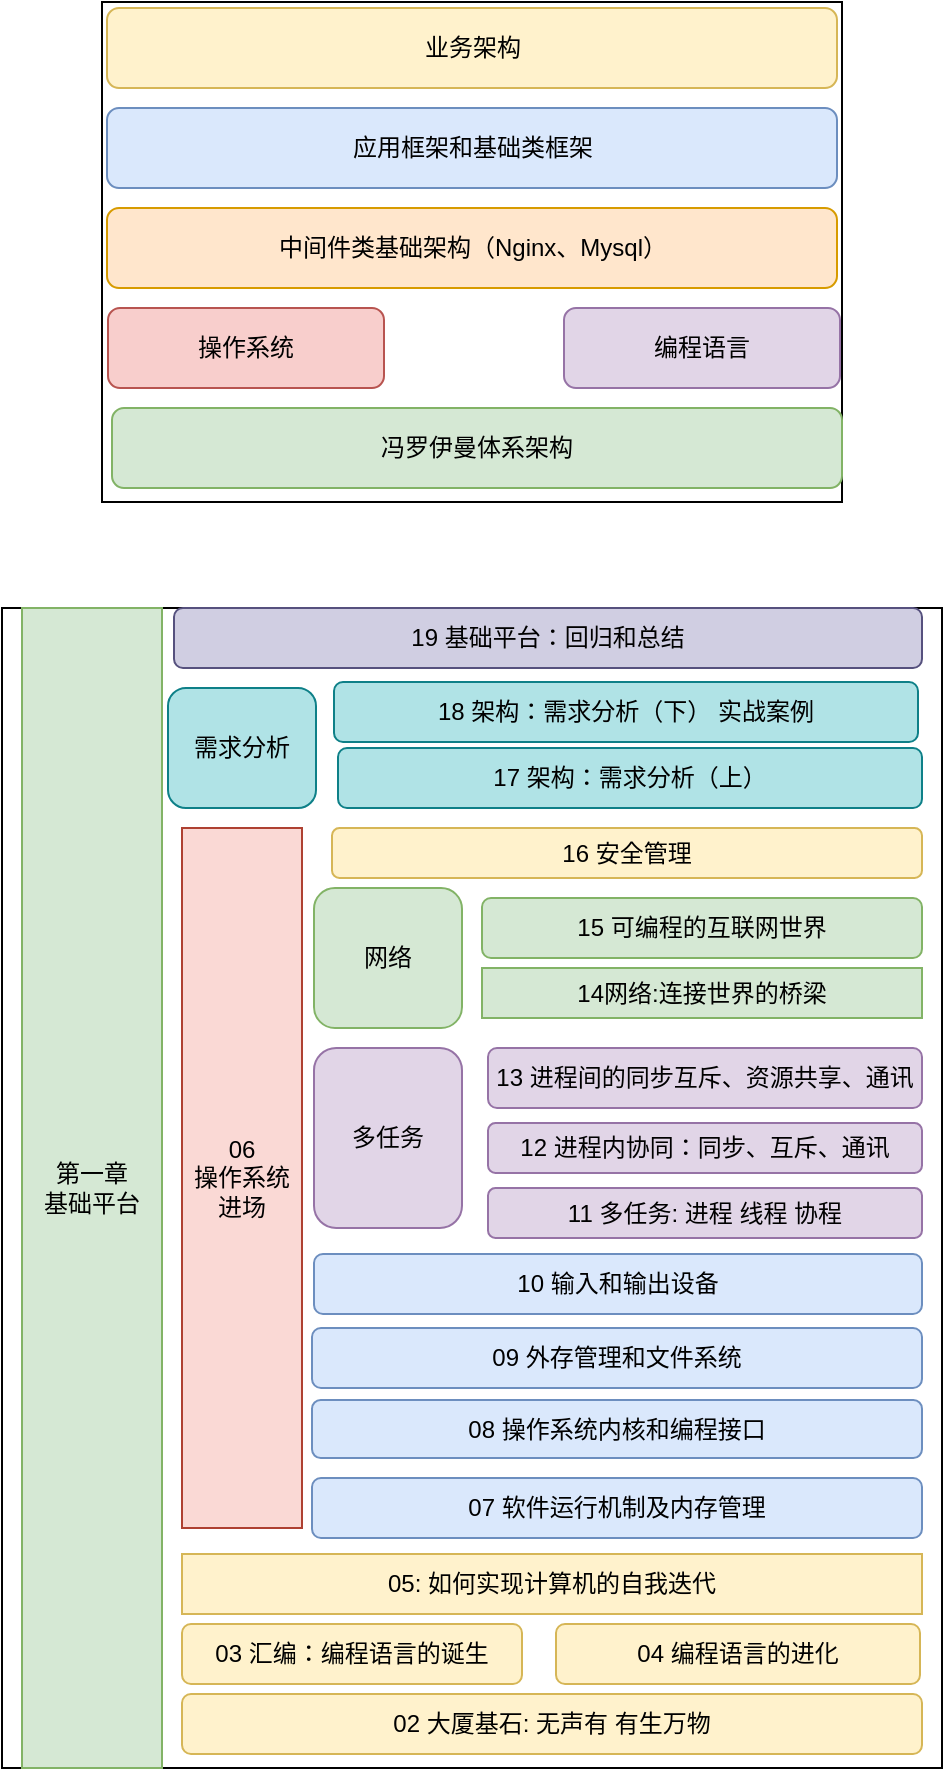<mxfile version="12.1.4" type="github" pages="1">
  <diagram id="ie2R15UFZY9MIA4SNEG5" name="Page-1">
    <mxGraphModel dx="1426" dy="770" grid="1" gridSize="10" guides="1" tooltips="1" connect="1" arrows="1" fold="1" page="1" pageScale="1" pageWidth="827" pageHeight="1169" math="0" shadow="0">
      <root>
        <mxCell id="0"/>
        <mxCell id="1" parent="0"/>
        <mxCell id="ynYYEtKkDQZEI9gL0nNr-7" value="" style="rounded=0;whiteSpace=wrap;html=1;" vertex="1" parent="1">
          <mxGeometry x="190" y="27" width="370" height="250" as="geometry"/>
        </mxCell>
        <mxCell id="6KgcbaHRgwuIXlcrBTEd-1" value="" style="rounded=0;whiteSpace=wrap;html=1;" parent="1" vertex="1">
          <mxGeometry x="140" y="330" width="470" height="580" as="geometry"/>
        </mxCell>
        <mxCell id="6KgcbaHRgwuIXlcrBTEd-2" value="第一章&lt;br&gt;基础平台" style="rounded=0;whiteSpace=wrap;html=1;fillColor=#d5e8d4;strokeColor=#82b366;" parent="1" vertex="1">
          <mxGeometry x="150" y="330" width="70" height="580" as="geometry"/>
        </mxCell>
        <mxCell id="6KgcbaHRgwuIXlcrBTEd-3" value="02 大厦基石: 无声有 有生万物" style="rounded=1;whiteSpace=wrap;html=1;fillColor=#fff2cc;strokeColor=#d6b656;" parent="1" vertex="1">
          <mxGeometry x="230" y="873" width="370" height="30" as="geometry"/>
        </mxCell>
        <mxCell id="6KgcbaHRgwuIXlcrBTEd-4" value="03 汇编：编程语言的诞生" style="rounded=1;whiteSpace=wrap;html=1;fillColor=#fff2cc;strokeColor=#d6b656;" parent="1" vertex="1">
          <mxGeometry x="230" y="838" width="170" height="30" as="geometry"/>
        </mxCell>
        <mxCell id="6KgcbaHRgwuIXlcrBTEd-5" value="04 编程语言的进化" style="rounded=1;whiteSpace=wrap;html=1;fillColor=#fff2cc;strokeColor=#d6b656;" parent="1" vertex="1">
          <mxGeometry x="417" y="838" width="182" height="30" as="geometry"/>
        </mxCell>
        <mxCell id="6KgcbaHRgwuIXlcrBTEd-6" value="05: 如何实现计算机的自我迭代" style="rounded=1;whiteSpace=wrap;html=1;arcSize=0;fillColor=#fff2cc;strokeColor=#d6b656;" parent="1" vertex="1">
          <mxGeometry x="230" y="803" width="370" height="30" as="geometry"/>
        </mxCell>
        <mxCell id="6KgcbaHRgwuIXlcrBTEd-7" value="06 &lt;br&gt;操作系统进场" style="rounded=0;whiteSpace=wrap;html=1;fillColor=#fad9d5;strokeColor=#ae4132;" parent="1" vertex="1">
          <mxGeometry x="230" y="440" width="60" height="350" as="geometry"/>
        </mxCell>
        <mxCell id="6KgcbaHRgwuIXlcrBTEd-8" value="07 软件运行机制及内存管理" style="rounded=1;whiteSpace=wrap;html=1;fillColor=#dae8fc;strokeColor=#6c8ebf;" parent="1" vertex="1">
          <mxGeometry x="295" y="765" width="305" height="30" as="geometry"/>
        </mxCell>
        <mxCell id="6KgcbaHRgwuIXlcrBTEd-9" value="08 操作系统内核和编程接口" style="rounded=1;whiteSpace=wrap;html=1;fillColor=#dae8fc;strokeColor=#6c8ebf;" parent="1" vertex="1">
          <mxGeometry x="295" y="726" width="305" height="29" as="geometry"/>
        </mxCell>
        <mxCell id="6KgcbaHRgwuIXlcrBTEd-10" value="09 外存管理和文件系统" style="rounded=1;whiteSpace=wrap;html=1;fillColor=#dae8fc;strokeColor=#6c8ebf;" parent="1" vertex="1">
          <mxGeometry x="295" y="690" width="305" height="30" as="geometry"/>
        </mxCell>
        <mxCell id="6KgcbaHRgwuIXlcrBTEd-11" value="10 输入和输出设备" style="rounded=1;whiteSpace=wrap;html=1;fillColor=#dae8fc;strokeColor=#6c8ebf;" parent="1" vertex="1">
          <mxGeometry x="296" y="653" width="304" height="30" as="geometry"/>
        </mxCell>
        <mxCell id="6KgcbaHRgwuIXlcrBTEd-12" value="11 多任务: 进程 线程 协程" style="rounded=1;whiteSpace=wrap;html=1;fillColor=#e1d5e7;strokeColor=#9673a6;" parent="1" vertex="1">
          <mxGeometry x="383" y="620" width="217" height="25" as="geometry"/>
        </mxCell>
        <mxCell id="6KgcbaHRgwuIXlcrBTEd-13" value="12 进程内协同：同步、互斥、通讯" style="rounded=1;whiteSpace=wrap;html=1;fillColor=#e1d5e7;strokeColor=#9673a6;" parent="1" vertex="1">
          <mxGeometry x="383" y="587.5" width="217" height="25" as="geometry"/>
        </mxCell>
        <mxCell id="6KgcbaHRgwuIXlcrBTEd-14" value="13 进程间的同步互斥、资源共享、通讯" style="rounded=1;whiteSpace=wrap;html=1;fillColor=#e1d5e7;strokeColor=#9673a6;" parent="1" vertex="1">
          <mxGeometry x="383" y="550" width="217" height="30" as="geometry"/>
        </mxCell>
        <mxCell id="6KgcbaHRgwuIXlcrBTEd-15" value="15 可编程的互联网世界" style="rounded=1;whiteSpace=wrap;html=1;fillColor=#d5e8d4;strokeColor=#82b366;" parent="1" vertex="1">
          <mxGeometry x="380" y="475" width="220" height="30" as="geometry"/>
        </mxCell>
        <mxCell id="6KgcbaHRgwuIXlcrBTEd-16" value="14网络:连接世界的桥梁" style="rounded=1;whiteSpace=wrap;html=1;arcSize=0;fillColor=#d5e8d4;strokeColor=#82b366;" parent="1" vertex="1">
          <mxGeometry x="380" y="510" width="220" height="25" as="geometry"/>
        </mxCell>
        <mxCell id="6KgcbaHRgwuIXlcrBTEd-17" value="17 架构：需求分析（上）" style="rounded=1;whiteSpace=wrap;html=1;fillColor=#b0e3e6;strokeColor=#0e8088;" parent="1" vertex="1">
          <mxGeometry x="308" y="400" width="292" height="30" as="geometry"/>
        </mxCell>
        <mxCell id="6KgcbaHRgwuIXlcrBTEd-18" value="18 架构：需求分析（下） 实战案例" style="rounded=1;whiteSpace=wrap;html=1;fillColor=#b0e3e6;strokeColor=#0e8088;" parent="1" vertex="1">
          <mxGeometry x="306" y="367" width="292" height="30" as="geometry"/>
        </mxCell>
        <mxCell id="6KgcbaHRgwuIXlcrBTEd-19" value="19 基础平台：回归和总结" style="rounded=1;whiteSpace=wrap;html=1;fillColor=#d0cee2;strokeColor=#56517e;" parent="1" vertex="1">
          <mxGeometry x="226" y="330" width="374" height="30" as="geometry"/>
        </mxCell>
        <mxCell id="6KgcbaHRgwuIXlcrBTEd-20" value="多任务" style="rounded=1;whiteSpace=wrap;html=1;fillColor=#e1d5e7;strokeColor=#9673a6;" parent="1" vertex="1">
          <mxGeometry x="296" y="550" width="74" height="90" as="geometry"/>
        </mxCell>
        <mxCell id="6KgcbaHRgwuIXlcrBTEd-21" value="网络" style="rounded=1;whiteSpace=wrap;html=1;fillColor=#d5e8d4;strokeColor=#82b366;" parent="1" vertex="1">
          <mxGeometry x="296" y="470" width="74" height="70" as="geometry"/>
        </mxCell>
        <mxCell id="6KgcbaHRgwuIXlcrBTEd-22" value="16 安全管理" style="rounded=1;whiteSpace=wrap;html=1;fillColor=#fff2cc;strokeColor=#d6b656;" parent="1" vertex="1">
          <mxGeometry x="305" y="440" width="295" height="25" as="geometry"/>
        </mxCell>
        <mxCell id="6KgcbaHRgwuIXlcrBTEd-23" value="需求分析" style="rounded=1;whiteSpace=wrap;html=1;fillColor=#b0e3e6;strokeColor=#0e8088;" parent="1" vertex="1">
          <mxGeometry x="223" y="370" width="74" height="60" as="geometry"/>
        </mxCell>
        <mxCell id="ynYYEtKkDQZEI9gL0nNr-1" value="冯罗伊曼体系架构" style="rounded=1;whiteSpace=wrap;html=1;fillColor=#d5e8d4;strokeColor=#82b366;" vertex="1" parent="1">
          <mxGeometry x="195" y="230" width="365" height="40" as="geometry"/>
        </mxCell>
        <mxCell id="ynYYEtKkDQZEI9gL0nNr-2" value="操作系统" style="rounded=1;whiteSpace=wrap;html=1;fillColor=#f8cecc;strokeColor=#b85450;" vertex="1" parent="1">
          <mxGeometry x="193" y="180" width="138" height="40" as="geometry"/>
        </mxCell>
        <mxCell id="ynYYEtKkDQZEI9gL0nNr-3" value="编程语言" style="rounded=1;whiteSpace=wrap;html=1;fillColor=#e1d5e7;strokeColor=#9673a6;" vertex="1" parent="1">
          <mxGeometry x="421" y="180" width="138" height="40" as="geometry"/>
        </mxCell>
        <mxCell id="ynYYEtKkDQZEI9gL0nNr-4" value="中间件类基础架构（Nginx、Mysql）" style="rounded=1;whiteSpace=wrap;html=1;fillColor=#ffe6cc;strokeColor=#d79b00;" vertex="1" parent="1">
          <mxGeometry x="192.5" y="130" width="365" height="40" as="geometry"/>
        </mxCell>
        <mxCell id="ynYYEtKkDQZEI9gL0nNr-5" value="应用框架和基础类框架" style="rounded=1;whiteSpace=wrap;html=1;fillColor=#dae8fc;strokeColor=#6c8ebf;" vertex="1" parent="1">
          <mxGeometry x="192.5" y="80" width="365" height="40" as="geometry"/>
        </mxCell>
        <mxCell id="ynYYEtKkDQZEI9gL0nNr-6" value="业务架构" style="rounded=1;whiteSpace=wrap;html=1;fillColor=#fff2cc;strokeColor=#d6b656;" vertex="1" parent="1">
          <mxGeometry x="192.5" y="30" width="365" height="40" as="geometry"/>
        </mxCell>
      </root>
    </mxGraphModel>
  </diagram>
</mxfile>
